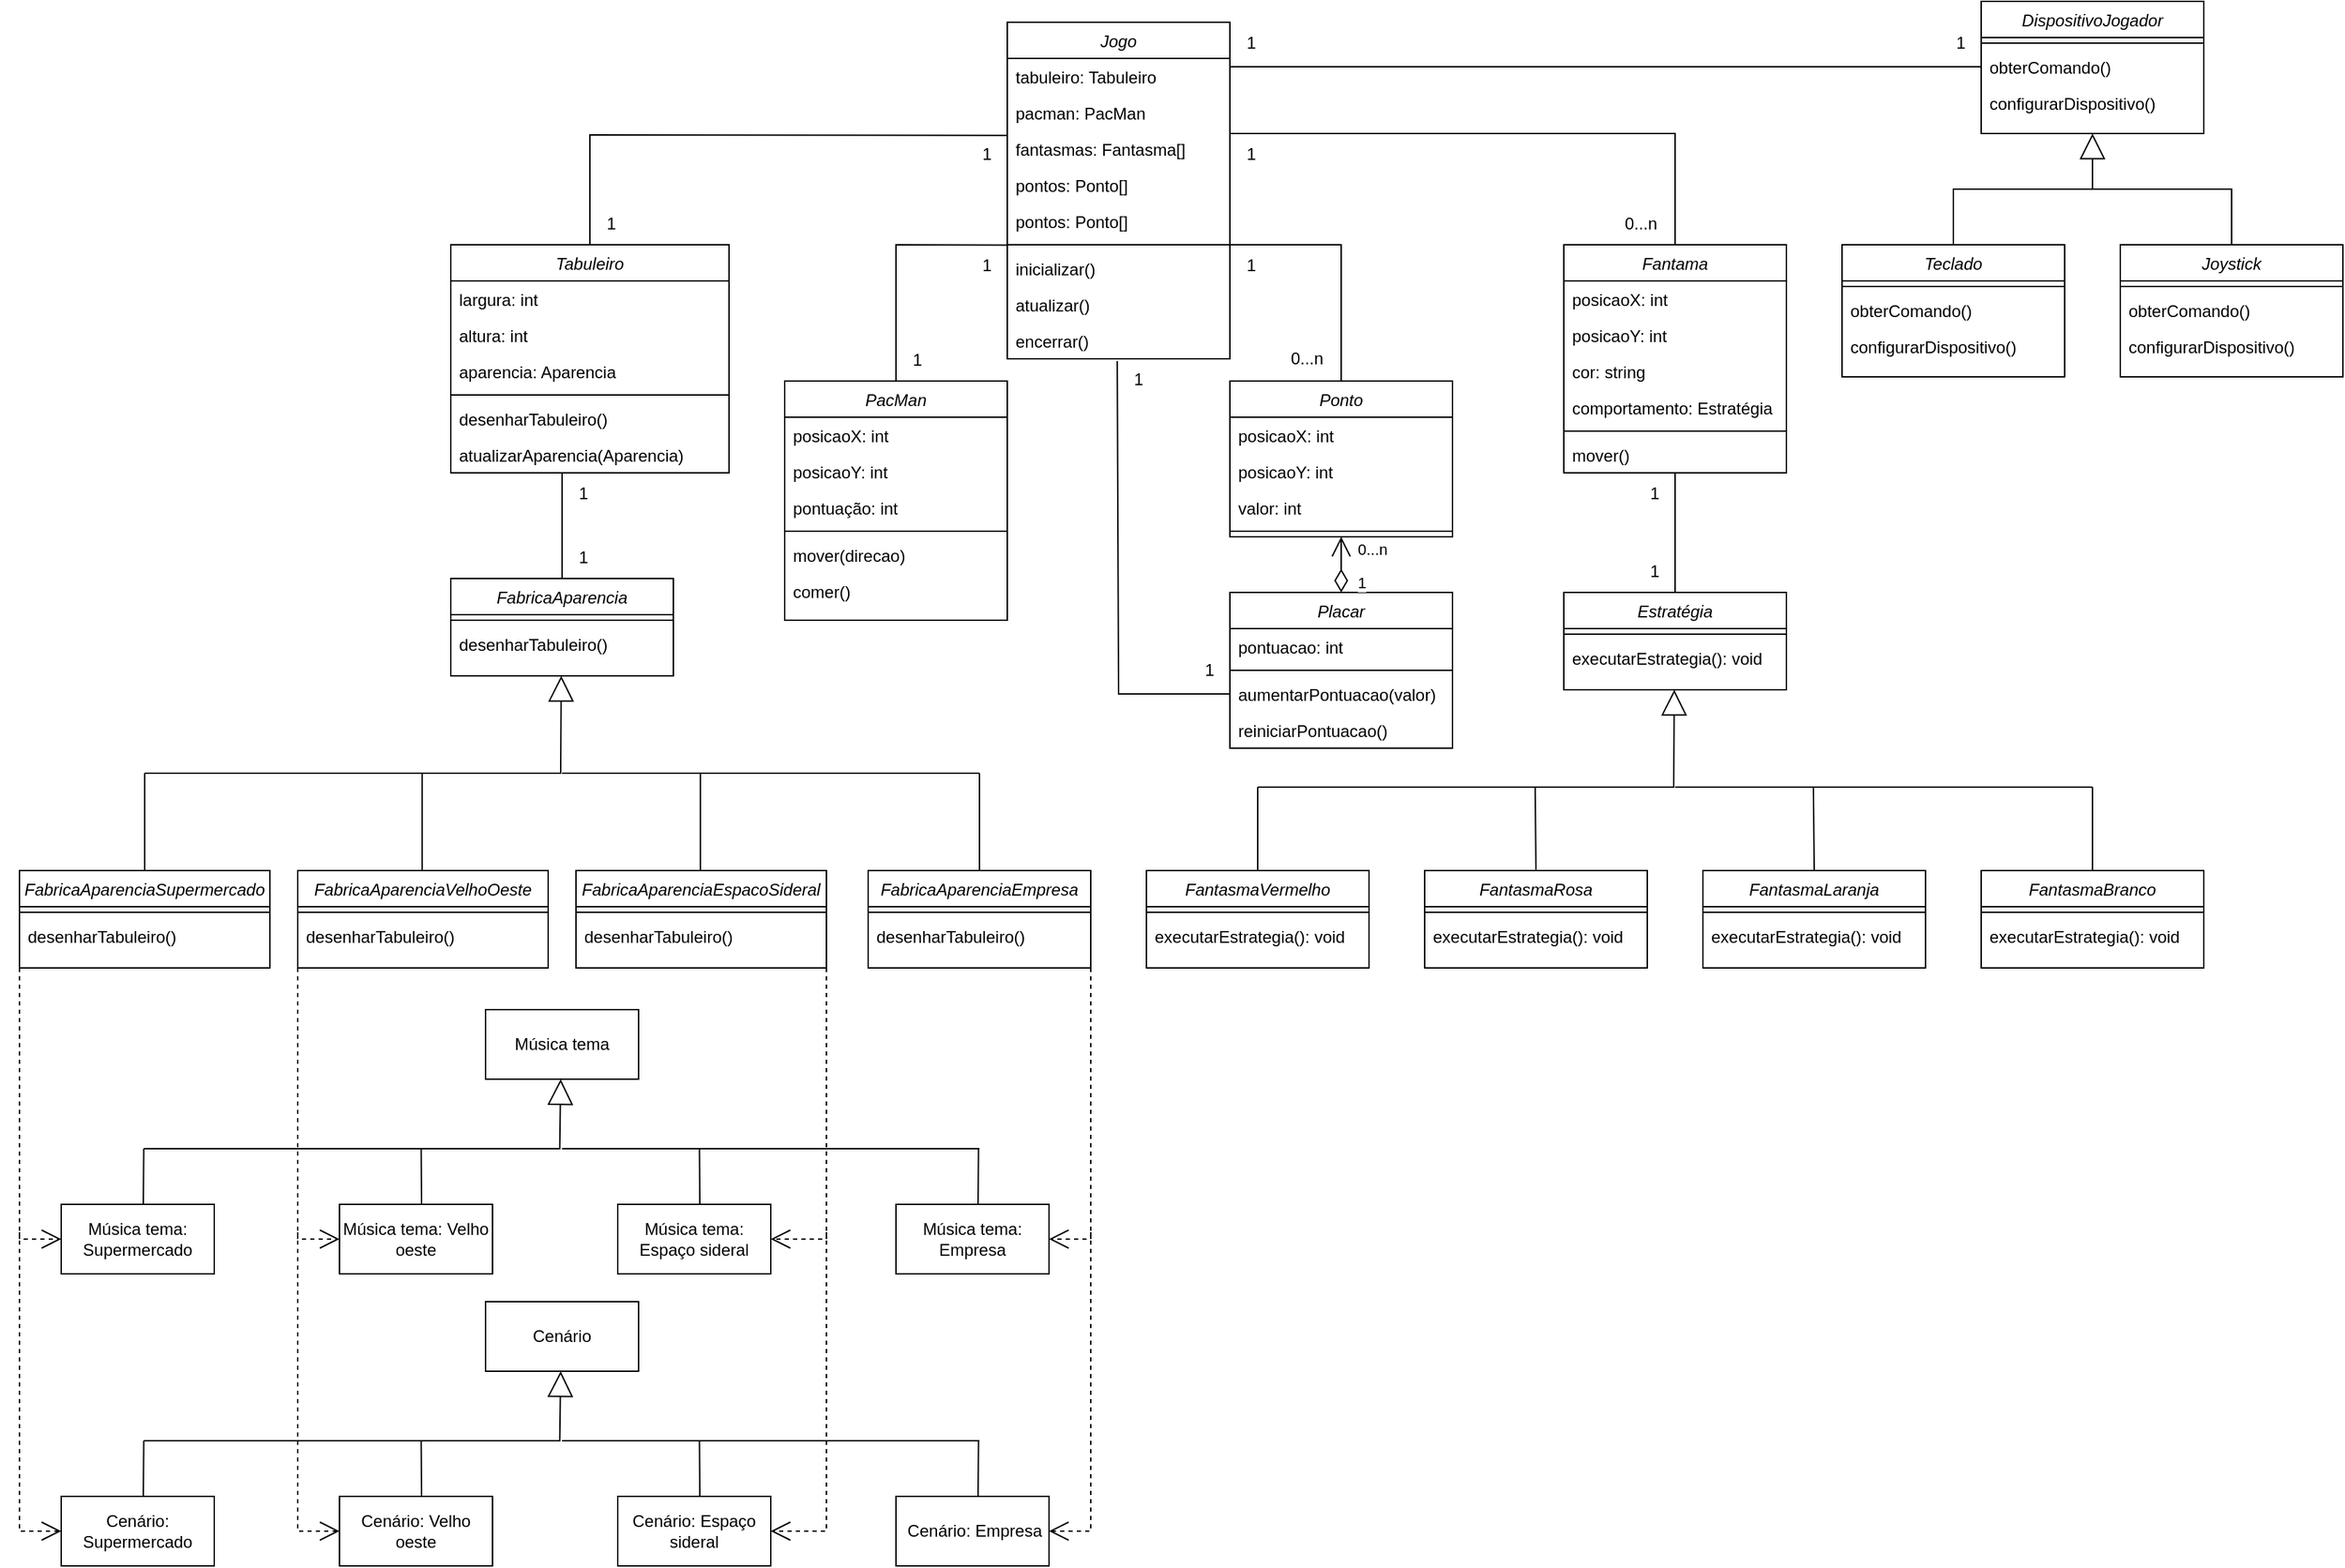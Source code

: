 <mxfile version="22.0.4" type="github">
  <diagram id="C5RBs43oDa-KdzZeNtuy" name="Page-1">
    <mxGraphModel dx="2738" dy="2220" grid="1" gridSize="10" guides="1" tooltips="1" connect="1" arrows="1" fold="1" page="1" pageScale="1" pageWidth="827" pageHeight="1169" math="0" shadow="0">
      <root>
        <mxCell id="WIyWlLk6GJQsqaUBKTNV-0" />
        <mxCell id="WIyWlLk6GJQsqaUBKTNV-1" parent="WIyWlLk6GJQsqaUBKTNV-0" />
        <mxCell id="K2IzSKtYcwMzkar5CQfj-0" value="Tabuleiro" style="swimlane;fontStyle=2;align=center;verticalAlign=top;childLayout=stackLayout;horizontal=1;startSize=26;horizontalStack=0;resizeParent=1;resizeLast=0;collapsible=1;marginBottom=0;rounded=0;shadow=0;strokeWidth=1;" vertex="1" parent="WIyWlLk6GJQsqaUBKTNV-1">
          <mxGeometry x="-80" y="200" width="200" height="164" as="geometry">
            <mxRectangle x="230" y="140" width="160" height="26" as="alternateBounds" />
          </mxGeometry>
        </mxCell>
        <mxCell id="K2IzSKtYcwMzkar5CQfj-1" value="largura: int" style="text;align=left;verticalAlign=top;spacingLeft=4;spacingRight=4;overflow=hidden;rotatable=0;points=[[0,0.5],[1,0.5]];portConstraint=eastwest;" vertex="1" parent="K2IzSKtYcwMzkar5CQfj-0">
          <mxGeometry y="26" width="200" height="26" as="geometry" />
        </mxCell>
        <mxCell id="K2IzSKtYcwMzkar5CQfj-2" value="altura: int" style="text;align=left;verticalAlign=top;spacingLeft=4;spacingRight=4;overflow=hidden;rotatable=0;points=[[0,0.5],[1,0.5]];portConstraint=eastwest;rounded=0;shadow=0;html=0;" vertex="1" parent="K2IzSKtYcwMzkar5CQfj-0">
          <mxGeometry y="52" width="200" height="26" as="geometry" />
        </mxCell>
        <mxCell id="K2IzSKtYcwMzkar5CQfj-36" value="aparencia: Aparencia" style="text;align=left;verticalAlign=top;spacingLeft=4;spacingRight=4;overflow=hidden;rotatable=0;points=[[0,0.5],[1,0.5]];portConstraint=eastwest;rounded=0;shadow=0;html=0;" vertex="1" parent="K2IzSKtYcwMzkar5CQfj-0">
          <mxGeometry y="78" width="200" height="26" as="geometry" />
        </mxCell>
        <mxCell id="K2IzSKtYcwMzkar5CQfj-4" value="" style="line;html=1;strokeWidth=1;align=left;verticalAlign=middle;spacingTop=-1;spacingLeft=3;spacingRight=3;rotatable=0;labelPosition=right;points=[];portConstraint=eastwest;" vertex="1" parent="K2IzSKtYcwMzkar5CQfj-0">
          <mxGeometry y="104" width="200" height="8" as="geometry" />
        </mxCell>
        <mxCell id="K2IzSKtYcwMzkar5CQfj-5" value="desenharTabuleiro()" style="text;align=left;verticalAlign=top;spacingLeft=4;spacingRight=4;overflow=hidden;rotatable=0;points=[[0,0.5],[1,0.5]];portConstraint=eastwest;" vertex="1" parent="K2IzSKtYcwMzkar5CQfj-0">
          <mxGeometry y="112" width="200" height="26" as="geometry" />
        </mxCell>
        <mxCell id="K2IzSKtYcwMzkar5CQfj-7" value="atualizarAparencia(Aparencia)" style="text;align=left;verticalAlign=top;spacingLeft=4;spacingRight=4;overflow=hidden;rotatable=0;points=[[0,0.5],[1,0.5]];portConstraint=eastwest;" vertex="1" parent="K2IzSKtYcwMzkar5CQfj-0">
          <mxGeometry y="138" width="200" height="26" as="geometry" />
        </mxCell>
        <mxCell id="K2IzSKtYcwMzkar5CQfj-8" value="PacMan" style="swimlane;fontStyle=2;align=center;verticalAlign=top;childLayout=stackLayout;horizontal=1;startSize=26;horizontalStack=0;resizeParent=1;resizeLast=0;collapsible=1;marginBottom=0;rounded=0;shadow=0;strokeWidth=1;" vertex="1" parent="WIyWlLk6GJQsqaUBKTNV-1">
          <mxGeometry x="160" y="298" width="160" height="172" as="geometry">
            <mxRectangle x="230" y="140" width="160" height="26" as="alternateBounds" />
          </mxGeometry>
        </mxCell>
        <mxCell id="K2IzSKtYcwMzkar5CQfj-37" value="posicaoX: int" style="text;align=left;verticalAlign=top;spacingLeft=4;spacingRight=4;overflow=hidden;rotatable=0;points=[[0,0.5],[1,0.5]];portConstraint=eastwest;" vertex="1" parent="K2IzSKtYcwMzkar5CQfj-8">
          <mxGeometry y="26" width="160" height="26" as="geometry" />
        </mxCell>
        <mxCell id="K2IzSKtYcwMzkar5CQfj-38" value="posicaoY: int" style="text;align=left;verticalAlign=top;spacingLeft=4;spacingRight=4;overflow=hidden;rotatable=0;points=[[0,0.5],[1,0.5]];portConstraint=eastwest;" vertex="1" parent="K2IzSKtYcwMzkar5CQfj-8">
          <mxGeometry y="52" width="160" height="26" as="geometry" />
        </mxCell>
        <mxCell id="K2IzSKtYcwMzkar5CQfj-9" value="pontuação: int" style="text;align=left;verticalAlign=top;spacingLeft=4;spacingRight=4;overflow=hidden;rotatable=0;points=[[0,0.5],[1,0.5]];portConstraint=eastwest;" vertex="1" parent="K2IzSKtYcwMzkar5CQfj-8">
          <mxGeometry y="78" width="160" height="26" as="geometry" />
        </mxCell>
        <mxCell id="K2IzSKtYcwMzkar5CQfj-11" value="" style="line;html=1;strokeWidth=1;align=left;verticalAlign=middle;spacingTop=-1;spacingLeft=3;spacingRight=3;rotatable=0;labelPosition=right;points=[];portConstraint=eastwest;" vertex="1" parent="K2IzSKtYcwMzkar5CQfj-8">
          <mxGeometry y="104" width="160" height="8" as="geometry" />
        </mxCell>
        <mxCell id="K2IzSKtYcwMzkar5CQfj-12" value="mover(direcao)" style="text;align=left;verticalAlign=top;spacingLeft=4;spacingRight=4;overflow=hidden;rotatable=0;points=[[0,0.5],[1,0.5]];portConstraint=eastwest;" vertex="1" parent="K2IzSKtYcwMzkar5CQfj-8">
          <mxGeometry y="112" width="160" height="26" as="geometry" />
        </mxCell>
        <mxCell id="K2IzSKtYcwMzkar5CQfj-13" value="comer()" style="text;align=left;verticalAlign=top;spacingLeft=4;spacingRight=4;overflow=hidden;rotatable=0;points=[[0,0.5],[1,0.5]];portConstraint=eastwest;" vertex="1" parent="K2IzSKtYcwMzkar5CQfj-8">
          <mxGeometry y="138" width="160" height="34" as="geometry" />
        </mxCell>
        <mxCell id="K2IzSKtYcwMzkar5CQfj-14" value="Fantama" style="swimlane;fontStyle=2;align=center;verticalAlign=top;childLayout=stackLayout;horizontal=1;startSize=26;horizontalStack=0;resizeParent=1;resizeLast=0;collapsible=1;marginBottom=0;rounded=0;shadow=0;strokeWidth=1;" vertex="1" parent="WIyWlLk6GJQsqaUBKTNV-1">
          <mxGeometry x="720" y="200" width="160" height="164" as="geometry">
            <mxRectangle x="230" y="140" width="160" height="26" as="alternateBounds" />
          </mxGeometry>
        </mxCell>
        <mxCell id="K2IzSKtYcwMzkar5CQfj-39" value="posicaoX: int" style="text;align=left;verticalAlign=top;spacingLeft=4;spacingRight=4;overflow=hidden;rotatable=0;points=[[0,0.5],[1,0.5]];portConstraint=eastwest;" vertex="1" parent="K2IzSKtYcwMzkar5CQfj-14">
          <mxGeometry y="26" width="160" height="26" as="geometry" />
        </mxCell>
        <mxCell id="K2IzSKtYcwMzkar5CQfj-40" value="posicaoY: int" style="text;align=left;verticalAlign=top;spacingLeft=4;spacingRight=4;overflow=hidden;rotatable=0;points=[[0,0.5],[1,0.5]];portConstraint=eastwest;" vertex="1" parent="K2IzSKtYcwMzkar5CQfj-14">
          <mxGeometry y="52" width="160" height="26" as="geometry" />
        </mxCell>
        <mxCell id="K2IzSKtYcwMzkar5CQfj-15" value="cor: string" style="text;align=left;verticalAlign=top;spacingLeft=4;spacingRight=4;overflow=hidden;rotatable=0;points=[[0,0.5],[1,0.5]];portConstraint=eastwest;" vertex="1" parent="K2IzSKtYcwMzkar5CQfj-14">
          <mxGeometry y="78" width="160" height="26" as="geometry" />
        </mxCell>
        <mxCell id="K2IzSKtYcwMzkar5CQfj-19" value="comportamento: Estratégia" style="text;align=left;verticalAlign=top;spacingLeft=4;spacingRight=4;overflow=hidden;rotatable=0;points=[[0,0.5],[1,0.5]];portConstraint=eastwest;" vertex="1" parent="K2IzSKtYcwMzkar5CQfj-14">
          <mxGeometry y="104" width="160" height="26" as="geometry" />
        </mxCell>
        <mxCell id="K2IzSKtYcwMzkar5CQfj-16" value="" style="line;html=1;strokeWidth=1;align=left;verticalAlign=middle;spacingTop=-1;spacingLeft=3;spacingRight=3;rotatable=0;labelPosition=right;points=[];portConstraint=eastwest;" vertex="1" parent="K2IzSKtYcwMzkar5CQfj-14">
          <mxGeometry y="130" width="160" height="8" as="geometry" />
        </mxCell>
        <mxCell id="K2IzSKtYcwMzkar5CQfj-17" value="mover()" style="text;align=left;verticalAlign=top;spacingLeft=4;spacingRight=4;overflow=hidden;rotatable=0;points=[[0,0.5],[1,0.5]];portConstraint=eastwest;" vertex="1" parent="K2IzSKtYcwMzkar5CQfj-14">
          <mxGeometry y="138" width="160" height="26" as="geometry" />
        </mxCell>
        <mxCell id="K2IzSKtYcwMzkar5CQfj-22" value="Estratégia" style="swimlane;fontStyle=2;align=center;verticalAlign=top;childLayout=stackLayout;horizontal=1;startSize=26;horizontalStack=0;resizeParent=1;resizeLast=0;collapsible=1;marginBottom=0;rounded=0;shadow=0;strokeWidth=1;" vertex="1" parent="WIyWlLk6GJQsqaUBKTNV-1">
          <mxGeometry x="720" y="450" width="160" height="70" as="geometry">
            <mxRectangle x="230" y="140" width="160" height="26" as="alternateBounds" />
          </mxGeometry>
        </mxCell>
        <mxCell id="K2IzSKtYcwMzkar5CQfj-25" value="" style="line;html=1;strokeWidth=1;align=left;verticalAlign=middle;spacingTop=-1;spacingLeft=3;spacingRight=3;rotatable=0;labelPosition=right;points=[];portConstraint=eastwest;" vertex="1" parent="K2IzSKtYcwMzkar5CQfj-22">
          <mxGeometry y="26" width="160" height="8" as="geometry" />
        </mxCell>
        <mxCell id="K2IzSKtYcwMzkar5CQfj-26" value="executarEstrategia(): void" style="text;align=left;verticalAlign=top;spacingLeft=4;spacingRight=4;overflow=hidden;rotatable=0;points=[[0,0.5],[1,0.5]];portConstraint=eastwest;" vertex="1" parent="K2IzSKtYcwMzkar5CQfj-22">
          <mxGeometry y="34" width="160" height="26" as="geometry" />
        </mxCell>
        <mxCell id="K2IzSKtYcwMzkar5CQfj-27" value="Jogo" style="swimlane;fontStyle=2;align=center;verticalAlign=top;childLayout=stackLayout;horizontal=1;startSize=26;horizontalStack=0;resizeParent=1;resizeLast=0;collapsible=1;marginBottom=0;rounded=0;shadow=0;strokeWidth=1;" vertex="1" parent="WIyWlLk6GJQsqaUBKTNV-1">
          <mxGeometry x="320" y="40" width="160" height="242" as="geometry">
            <mxRectangle x="230" y="140" width="160" height="26" as="alternateBounds" />
          </mxGeometry>
        </mxCell>
        <mxCell id="K2IzSKtYcwMzkar5CQfj-28" value="tabuleiro: Tabuleiro" style="text;align=left;verticalAlign=top;spacingLeft=4;spacingRight=4;overflow=hidden;rotatable=0;points=[[0,0.5],[1,0.5]];portConstraint=eastwest;" vertex="1" parent="K2IzSKtYcwMzkar5CQfj-27">
          <mxGeometry y="26" width="160" height="26" as="geometry" />
        </mxCell>
        <mxCell id="K2IzSKtYcwMzkar5CQfj-29" value="pacman: PacMan" style="text;align=left;verticalAlign=top;spacingLeft=4;spacingRight=4;overflow=hidden;rotatable=0;points=[[0,0.5],[1,0.5]];portConstraint=eastwest;rounded=0;shadow=0;html=0;" vertex="1" parent="K2IzSKtYcwMzkar5CQfj-27">
          <mxGeometry y="52" width="160" height="26" as="geometry" />
        </mxCell>
        <mxCell id="K2IzSKtYcwMzkar5CQfj-33" value="fantasmas: Fantasma[]" style="text;align=left;verticalAlign=top;spacingLeft=4;spacingRight=4;overflow=hidden;rotatable=0;points=[[0,0.5],[1,0.5]];portConstraint=eastwest;rounded=0;shadow=0;html=0;" vertex="1" parent="K2IzSKtYcwMzkar5CQfj-27">
          <mxGeometry y="78" width="160" height="26" as="geometry" />
        </mxCell>
        <mxCell id="K2IzSKtYcwMzkar5CQfj-126" value="" style="endArrow=none;html=1;rounded=0;exitX=0.5;exitY=0;exitDx=0;exitDy=0;" edge="1" parent="K2IzSKtYcwMzkar5CQfj-27" source="K2IzSKtYcwMzkar5CQfj-14">
          <mxGeometry width="50" height="50" relative="1" as="geometry">
            <mxPoint x="110" y="130" as="sourcePoint" />
            <mxPoint x="160" y="80" as="targetPoint" />
            <Array as="points">
              <mxPoint x="480" y="80" />
            </Array>
          </mxGeometry>
        </mxCell>
        <mxCell id="K2IzSKtYcwMzkar5CQfj-34" value="pontos: Ponto[]" style="text;align=left;verticalAlign=top;spacingLeft=4;spacingRight=4;overflow=hidden;rotatable=0;points=[[0,0.5],[1,0.5]];portConstraint=eastwest;rounded=0;shadow=0;html=0;" vertex="1" parent="K2IzSKtYcwMzkar5CQfj-27">
          <mxGeometry y="104" width="160" height="26" as="geometry" />
        </mxCell>
        <mxCell id="K2IzSKtYcwMzkar5CQfj-187" value="pontos: Ponto[]" style="text;align=left;verticalAlign=top;spacingLeft=4;spacingRight=4;overflow=hidden;rotatable=0;points=[[0,0.5],[1,0.5]];portConstraint=eastwest;rounded=0;shadow=0;html=0;" vertex="1" parent="K2IzSKtYcwMzkar5CQfj-27">
          <mxGeometry y="130" width="160" height="26" as="geometry" />
        </mxCell>
        <mxCell id="K2IzSKtYcwMzkar5CQfj-30" value="" style="line;html=1;strokeWidth=1;align=left;verticalAlign=middle;spacingTop=-1;spacingLeft=3;spacingRight=3;rotatable=0;labelPosition=right;points=[];portConstraint=eastwest;" vertex="1" parent="K2IzSKtYcwMzkar5CQfj-27">
          <mxGeometry y="156" width="160" height="8" as="geometry" />
        </mxCell>
        <mxCell id="K2IzSKtYcwMzkar5CQfj-31" value="inicializar()" style="text;align=left;verticalAlign=top;spacingLeft=4;spacingRight=4;overflow=hidden;rotatable=0;points=[[0,0.5],[1,0.5]];portConstraint=eastwest;" vertex="1" parent="K2IzSKtYcwMzkar5CQfj-27">
          <mxGeometry y="164" width="160" height="26" as="geometry" />
        </mxCell>
        <mxCell id="K2IzSKtYcwMzkar5CQfj-121" value="" style="endArrow=none;html=1;rounded=0;exitX=0.5;exitY=0;exitDx=0;exitDy=0;" edge="1" parent="K2IzSKtYcwMzkar5CQfj-27" source="K2IzSKtYcwMzkar5CQfj-63">
          <mxGeometry width="50" height="50" relative="1" as="geometry">
            <mxPoint x="110" y="210" as="sourcePoint" />
            <mxPoint x="160" y="160" as="targetPoint" />
            <Array as="points">
              <mxPoint x="240" y="160" />
            </Array>
          </mxGeometry>
        </mxCell>
        <mxCell id="K2IzSKtYcwMzkar5CQfj-32" value="atualizar()" style="text;align=left;verticalAlign=top;spacingLeft=4;spacingRight=4;overflow=hidden;rotatable=0;points=[[0,0.5],[1,0.5]];portConstraint=eastwest;" vertex="1" parent="K2IzSKtYcwMzkar5CQfj-27">
          <mxGeometry y="190" width="160" height="26" as="geometry" />
        </mxCell>
        <mxCell id="K2IzSKtYcwMzkar5CQfj-35" value="encerrar()" style="text;align=left;verticalAlign=top;spacingLeft=4;spacingRight=4;overflow=hidden;rotatable=0;points=[[0,0.5],[1,0.5]];portConstraint=eastwest;" vertex="1" parent="K2IzSKtYcwMzkar5CQfj-27">
          <mxGeometry y="216" width="160" height="26" as="geometry" />
        </mxCell>
        <mxCell id="K2IzSKtYcwMzkar5CQfj-42" value="FantasmaVermelho" style="swimlane;fontStyle=2;align=center;verticalAlign=top;childLayout=stackLayout;horizontal=1;startSize=26;horizontalStack=0;resizeParent=1;resizeLast=0;collapsible=1;marginBottom=0;rounded=0;shadow=0;strokeWidth=1;" vertex="1" parent="WIyWlLk6GJQsqaUBKTNV-1">
          <mxGeometry x="420" y="650" width="160" height="70" as="geometry">
            <mxRectangle x="230" y="140" width="160" height="26" as="alternateBounds" />
          </mxGeometry>
        </mxCell>
        <mxCell id="K2IzSKtYcwMzkar5CQfj-43" value="" style="line;html=1;strokeWidth=1;align=left;verticalAlign=middle;spacingTop=-1;spacingLeft=3;spacingRight=3;rotatable=0;labelPosition=right;points=[];portConstraint=eastwest;" vertex="1" parent="K2IzSKtYcwMzkar5CQfj-42">
          <mxGeometry y="26" width="160" height="8" as="geometry" />
        </mxCell>
        <mxCell id="K2IzSKtYcwMzkar5CQfj-44" value="executarEstrategia(): void" style="text;align=left;verticalAlign=top;spacingLeft=4;spacingRight=4;overflow=hidden;rotatable=0;points=[[0,0.5],[1,0.5]];portConstraint=eastwest;" vertex="1" parent="K2IzSKtYcwMzkar5CQfj-42">
          <mxGeometry y="34" width="160" height="26" as="geometry" />
        </mxCell>
        <mxCell id="K2IzSKtYcwMzkar5CQfj-48" value="FantasmaRosa" style="swimlane;fontStyle=2;align=center;verticalAlign=top;childLayout=stackLayout;horizontal=1;startSize=26;horizontalStack=0;resizeParent=1;resizeLast=0;collapsible=1;marginBottom=0;rounded=0;shadow=0;strokeWidth=1;" vertex="1" parent="WIyWlLk6GJQsqaUBKTNV-1">
          <mxGeometry x="620" y="650" width="160" height="70" as="geometry">
            <mxRectangle x="230" y="140" width="160" height="26" as="alternateBounds" />
          </mxGeometry>
        </mxCell>
        <mxCell id="K2IzSKtYcwMzkar5CQfj-49" value="" style="line;html=1;strokeWidth=1;align=left;verticalAlign=middle;spacingTop=-1;spacingLeft=3;spacingRight=3;rotatable=0;labelPosition=right;points=[];portConstraint=eastwest;" vertex="1" parent="K2IzSKtYcwMzkar5CQfj-48">
          <mxGeometry y="26" width="160" height="8" as="geometry" />
        </mxCell>
        <mxCell id="K2IzSKtYcwMzkar5CQfj-50" value="executarEstrategia(): void" style="text;align=left;verticalAlign=top;spacingLeft=4;spacingRight=4;overflow=hidden;rotatable=0;points=[[0,0.5],[1,0.5]];portConstraint=eastwest;" vertex="1" parent="K2IzSKtYcwMzkar5CQfj-48">
          <mxGeometry y="34" width="160" height="26" as="geometry" />
        </mxCell>
        <mxCell id="K2IzSKtYcwMzkar5CQfj-51" value="FantasmaLaranja" style="swimlane;fontStyle=2;align=center;verticalAlign=top;childLayout=stackLayout;horizontal=1;startSize=26;horizontalStack=0;resizeParent=1;resizeLast=0;collapsible=1;marginBottom=0;rounded=0;shadow=0;strokeWidth=1;" vertex="1" parent="WIyWlLk6GJQsqaUBKTNV-1">
          <mxGeometry x="820" y="650" width="160" height="70" as="geometry">
            <mxRectangle x="230" y="140" width="160" height="26" as="alternateBounds" />
          </mxGeometry>
        </mxCell>
        <mxCell id="K2IzSKtYcwMzkar5CQfj-52" value="" style="line;html=1;strokeWidth=1;align=left;verticalAlign=middle;spacingTop=-1;spacingLeft=3;spacingRight=3;rotatable=0;labelPosition=right;points=[];portConstraint=eastwest;" vertex="1" parent="K2IzSKtYcwMzkar5CQfj-51">
          <mxGeometry y="26" width="160" height="8" as="geometry" />
        </mxCell>
        <mxCell id="K2IzSKtYcwMzkar5CQfj-53" value="executarEstrategia(): void" style="text;align=left;verticalAlign=top;spacingLeft=4;spacingRight=4;overflow=hidden;rotatable=0;points=[[0,0.5],[1,0.5]];portConstraint=eastwest;" vertex="1" parent="K2IzSKtYcwMzkar5CQfj-51">
          <mxGeometry y="34" width="160" height="26" as="geometry" />
        </mxCell>
        <mxCell id="K2IzSKtYcwMzkar5CQfj-54" value="FantasmaBranco" style="swimlane;fontStyle=2;align=center;verticalAlign=top;childLayout=stackLayout;horizontal=1;startSize=26;horizontalStack=0;resizeParent=1;resizeLast=0;collapsible=1;marginBottom=0;rounded=0;shadow=0;strokeWidth=1;" vertex="1" parent="WIyWlLk6GJQsqaUBKTNV-1">
          <mxGeometry x="1020" y="650" width="160" height="70" as="geometry">
            <mxRectangle x="230" y="140" width="160" height="26" as="alternateBounds" />
          </mxGeometry>
        </mxCell>
        <mxCell id="K2IzSKtYcwMzkar5CQfj-55" value="" style="line;html=1;strokeWidth=1;align=left;verticalAlign=middle;spacingTop=-1;spacingLeft=3;spacingRight=3;rotatable=0;labelPosition=right;points=[];portConstraint=eastwest;" vertex="1" parent="K2IzSKtYcwMzkar5CQfj-54">
          <mxGeometry y="26" width="160" height="8" as="geometry" />
        </mxCell>
        <mxCell id="K2IzSKtYcwMzkar5CQfj-56" value="executarEstrategia(): void" style="text;align=left;verticalAlign=top;spacingLeft=4;spacingRight=4;overflow=hidden;rotatable=0;points=[[0,0.5],[1,0.5]];portConstraint=eastwest;" vertex="1" parent="K2IzSKtYcwMzkar5CQfj-54">
          <mxGeometry y="34" width="160" height="26" as="geometry" />
        </mxCell>
        <mxCell id="K2IzSKtYcwMzkar5CQfj-57" value="" style="endArrow=block;endSize=16;endFill=0;html=1;rounded=0;" edge="1" parent="WIyWlLk6GJQsqaUBKTNV-1">
          <mxGeometry width="160" relative="1" as="geometry">
            <mxPoint x="500" y="590" as="sourcePoint" />
            <mxPoint x="799.41" y="520" as="targetPoint" />
            <Array as="points">
              <mxPoint x="650" y="590" />
              <mxPoint x="720" y="590" />
              <mxPoint x="799" y="590" />
            </Array>
          </mxGeometry>
        </mxCell>
        <mxCell id="K2IzSKtYcwMzkar5CQfj-58" value="" style="endArrow=none;html=1;rounded=0;exitX=0.5;exitY=0;exitDx=0;exitDy=0;" edge="1" parent="WIyWlLk6GJQsqaUBKTNV-1" source="K2IzSKtYcwMzkar5CQfj-42">
          <mxGeometry width="50" height="50" relative="1" as="geometry">
            <mxPoint x="450" y="640" as="sourcePoint" />
            <mxPoint x="500" y="590" as="targetPoint" />
          </mxGeometry>
        </mxCell>
        <mxCell id="K2IzSKtYcwMzkar5CQfj-59" value="" style="endArrow=none;html=1;rounded=0;exitX=0.5;exitY=0;exitDx=0;exitDy=0;" edge="1" parent="WIyWlLk6GJQsqaUBKTNV-1" source="K2IzSKtYcwMzkar5CQfj-48">
          <mxGeometry width="50" height="50" relative="1" as="geometry">
            <mxPoint x="696" y="640" as="sourcePoint" />
            <mxPoint x="699.41" y="590" as="targetPoint" />
          </mxGeometry>
        </mxCell>
        <mxCell id="K2IzSKtYcwMzkar5CQfj-60" value="" style="endArrow=none;html=1;rounded=0;exitX=0.5;exitY=0;exitDx=0;exitDy=0;" edge="1" parent="WIyWlLk6GJQsqaUBKTNV-1" source="K2IzSKtYcwMzkar5CQfj-51">
          <mxGeometry width="50" height="50" relative="1" as="geometry">
            <mxPoint x="899.41" y="660" as="sourcePoint" />
            <mxPoint x="899.41" y="590" as="targetPoint" />
          </mxGeometry>
        </mxCell>
        <mxCell id="K2IzSKtYcwMzkar5CQfj-61" value="" style="endArrow=none;html=1;rounded=0;exitX=0.5;exitY=0;exitDx=0;exitDy=0;" edge="1" parent="WIyWlLk6GJQsqaUBKTNV-1" source="K2IzSKtYcwMzkar5CQfj-54">
          <mxGeometry width="50" height="50" relative="1" as="geometry">
            <mxPoint x="1100" y="660" as="sourcePoint" />
            <mxPoint x="1100" y="590" as="targetPoint" />
          </mxGeometry>
        </mxCell>
        <mxCell id="K2IzSKtYcwMzkar5CQfj-62" value="" style="endArrow=none;html=1;rounded=0;" edge="1" parent="WIyWlLk6GJQsqaUBKTNV-1">
          <mxGeometry width="50" height="50" relative="1" as="geometry">
            <mxPoint x="1100" y="590" as="sourcePoint" />
            <mxPoint x="800" y="590" as="targetPoint" />
          </mxGeometry>
        </mxCell>
        <mxCell id="K2IzSKtYcwMzkar5CQfj-63" value="Ponto" style="swimlane;fontStyle=2;align=center;verticalAlign=top;childLayout=stackLayout;horizontal=1;startSize=26;horizontalStack=0;resizeParent=1;resizeLast=0;collapsible=1;marginBottom=0;rounded=0;shadow=0;strokeWidth=1;" vertex="1" parent="WIyWlLk6GJQsqaUBKTNV-1">
          <mxGeometry x="480" y="298" width="160" height="112" as="geometry">
            <mxRectangle x="440" y="320" width="160" height="26" as="alternateBounds" />
          </mxGeometry>
        </mxCell>
        <mxCell id="K2IzSKtYcwMzkar5CQfj-64" value="posicaoX: int" style="text;align=left;verticalAlign=top;spacingLeft=4;spacingRight=4;overflow=hidden;rotatable=0;points=[[0,0.5],[1,0.5]];portConstraint=eastwest;" vertex="1" parent="K2IzSKtYcwMzkar5CQfj-63">
          <mxGeometry y="26" width="160" height="26" as="geometry" />
        </mxCell>
        <mxCell id="K2IzSKtYcwMzkar5CQfj-65" value="posicaoY: int" style="text;align=left;verticalAlign=top;spacingLeft=4;spacingRight=4;overflow=hidden;rotatable=0;points=[[0,0.5],[1,0.5]];portConstraint=eastwest;" vertex="1" parent="K2IzSKtYcwMzkar5CQfj-63">
          <mxGeometry y="52" width="160" height="26" as="geometry" />
        </mxCell>
        <mxCell id="K2IzSKtYcwMzkar5CQfj-66" value="valor: int" style="text;align=left;verticalAlign=top;spacingLeft=4;spacingRight=4;overflow=hidden;rotatable=0;points=[[0,0.5],[1,0.5]];portConstraint=eastwest;" vertex="1" parent="K2IzSKtYcwMzkar5CQfj-63">
          <mxGeometry y="78" width="160" height="26" as="geometry" />
        </mxCell>
        <mxCell id="K2IzSKtYcwMzkar5CQfj-67" value="" style="line;html=1;strokeWidth=1;align=left;verticalAlign=middle;spacingTop=-1;spacingLeft=3;spacingRight=3;rotatable=0;labelPosition=right;points=[];portConstraint=eastwest;" vertex="1" parent="K2IzSKtYcwMzkar5CQfj-63">
          <mxGeometry y="104" width="160" height="8" as="geometry" />
        </mxCell>
        <mxCell id="K2IzSKtYcwMzkar5CQfj-91" value="FabricaAparencia" style="swimlane;fontStyle=2;align=center;verticalAlign=top;childLayout=stackLayout;horizontal=1;startSize=26;horizontalStack=0;resizeParent=1;resizeLast=0;collapsible=1;marginBottom=0;rounded=0;shadow=0;strokeWidth=1;" vertex="1" parent="WIyWlLk6GJQsqaUBKTNV-1">
          <mxGeometry x="-80" y="440" width="160" height="70" as="geometry">
            <mxRectangle x="230" y="140" width="160" height="26" as="alternateBounds" />
          </mxGeometry>
        </mxCell>
        <mxCell id="K2IzSKtYcwMzkar5CQfj-92" value="" style="line;html=1;strokeWidth=1;align=left;verticalAlign=middle;spacingTop=-1;spacingLeft=3;spacingRight=3;rotatable=0;labelPosition=right;points=[];portConstraint=eastwest;" vertex="1" parent="K2IzSKtYcwMzkar5CQfj-91">
          <mxGeometry y="26" width="160" height="8" as="geometry" />
        </mxCell>
        <mxCell id="K2IzSKtYcwMzkar5CQfj-93" value="desenharTabuleiro()" style="text;align=left;verticalAlign=top;spacingLeft=4;spacingRight=4;overflow=hidden;rotatable=0;points=[[0,0.5],[1,0.5]];portConstraint=eastwest;" vertex="1" parent="K2IzSKtYcwMzkar5CQfj-91">
          <mxGeometry y="34" width="160" height="26" as="geometry" />
        </mxCell>
        <mxCell id="K2IzSKtYcwMzkar5CQfj-94" value="FabricaAparenciaSupermercado" style="swimlane;fontStyle=2;align=center;verticalAlign=top;childLayout=stackLayout;horizontal=1;startSize=26;horizontalStack=0;resizeParent=1;resizeLast=0;collapsible=1;marginBottom=0;rounded=0;shadow=0;strokeWidth=1;" vertex="1" parent="WIyWlLk6GJQsqaUBKTNV-1">
          <mxGeometry x="-390" y="650" width="180" height="70" as="geometry">
            <mxRectangle x="230" y="140" width="160" height="26" as="alternateBounds" />
          </mxGeometry>
        </mxCell>
        <mxCell id="K2IzSKtYcwMzkar5CQfj-95" value="" style="line;html=1;strokeWidth=1;align=left;verticalAlign=middle;spacingTop=-1;spacingLeft=3;spacingRight=3;rotatable=0;labelPosition=right;points=[];portConstraint=eastwest;" vertex="1" parent="K2IzSKtYcwMzkar5CQfj-94">
          <mxGeometry y="26" width="180" height="8" as="geometry" />
        </mxCell>
        <mxCell id="K2IzSKtYcwMzkar5CQfj-112" value="desenharTabuleiro()" style="text;align=left;verticalAlign=top;spacingLeft=4;spacingRight=4;overflow=hidden;rotatable=0;points=[[0,0.5],[1,0.5]];portConstraint=eastwest;" vertex="1" parent="K2IzSKtYcwMzkar5CQfj-94">
          <mxGeometry y="34" width="180" height="26" as="geometry" />
        </mxCell>
        <mxCell id="K2IzSKtYcwMzkar5CQfj-97" value="FabricaAparenciaVelhoOeste" style="swimlane;fontStyle=2;align=center;verticalAlign=top;childLayout=stackLayout;horizontal=1;startSize=26;horizontalStack=0;resizeParent=1;resizeLast=0;collapsible=1;marginBottom=0;rounded=0;shadow=0;strokeWidth=1;" vertex="1" parent="WIyWlLk6GJQsqaUBKTNV-1">
          <mxGeometry x="-190" y="650" width="180" height="70" as="geometry">
            <mxRectangle x="230" y="140" width="160" height="26" as="alternateBounds" />
          </mxGeometry>
        </mxCell>
        <mxCell id="K2IzSKtYcwMzkar5CQfj-98" value="" style="line;html=1;strokeWidth=1;align=left;verticalAlign=middle;spacingTop=-1;spacingLeft=3;spacingRight=3;rotatable=0;labelPosition=right;points=[];portConstraint=eastwest;" vertex="1" parent="K2IzSKtYcwMzkar5CQfj-97">
          <mxGeometry y="26" width="180" height="8" as="geometry" />
        </mxCell>
        <mxCell id="K2IzSKtYcwMzkar5CQfj-113" value="desenharTabuleiro()" style="text;align=left;verticalAlign=top;spacingLeft=4;spacingRight=4;overflow=hidden;rotatable=0;points=[[0,0.5],[1,0.5]];portConstraint=eastwest;" vertex="1" parent="K2IzSKtYcwMzkar5CQfj-97">
          <mxGeometry y="34" width="180" height="26" as="geometry" />
        </mxCell>
        <mxCell id="K2IzSKtYcwMzkar5CQfj-100" value="FabricaAparenciaEspacoSideral" style="swimlane;fontStyle=2;align=center;verticalAlign=top;childLayout=stackLayout;horizontal=1;startSize=26;horizontalStack=0;resizeParent=1;resizeLast=0;collapsible=1;marginBottom=0;rounded=0;shadow=0;strokeWidth=1;" vertex="1" parent="WIyWlLk6GJQsqaUBKTNV-1">
          <mxGeometry x="10" y="650" width="180" height="70" as="geometry">
            <mxRectangle x="230" y="140" width="160" height="26" as="alternateBounds" />
          </mxGeometry>
        </mxCell>
        <mxCell id="K2IzSKtYcwMzkar5CQfj-101" value="" style="line;html=1;strokeWidth=1;align=left;verticalAlign=middle;spacingTop=-1;spacingLeft=3;spacingRight=3;rotatable=0;labelPosition=right;points=[];portConstraint=eastwest;" vertex="1" parent="K2IzSKtYcwMzkar5CQfj-100">
          <mxGeometry y="26" width="180" height="8" as="geometry" />
        </mxCell>
        <mxCell id="K2IzSKtYcwMzkar5CQfj-114" value="desenharTabuleiro()" style="text;align=left;verticalAlign=top;spacingLeft=4;spacingRight=4;overflow=hidden;rotatable=0;points=[[0,0.5],[1,0.5]];portConstraint=eastwest;" vertex="1" parent="K2IzSKtYcwMzkar5CQfj-100">
          <mxGeometry y="34" width="180" height="26" as="geometry" />
        </mxCell>
        <mxCell id="K2IzSKtYcwMzkar5CQfj-103" value="FabricaAparenciaEmpresa" style="swimlane;fontStyle=2;align=center;verticalAlign=top;childLayout=stackLayout;horizontal=1;startSize=26;horizontalStack=0;resizeParent=1;resizeLast=0;collapsible=1;marginBottom=0;rounded=0;shadow=0;strokeWidth=1;" vertex="1" parent="WIyWlLk6GJQsqaUBKTNV-1">
          <mxGeometry x="220" y="650" width="160" height="70" as="geometry">
            <mxRectangle x="230" y="140" width="160" height="26" as="alternateBounds" />
          </mxGeometry>
        </mxCell>
        <mxCell id="K2IzSKtYcwMzkar5CQfj-104" value="" style="line;html=1;strokeWidth=1;align=left;verticalAlign=middle;spacingTop=-1;spacingLeft=3;spacingRight=3;rotatable=0;labelPosition=right;points=[];portConstraint=eastwest;" vertex="1" parent="K2IzSKtYcwMzkar5CQfj-103">
          <mxGeometry y="26" width="160" height="8" as="geometry" />
        </mxCell>
        <mxCell id="K2IzSKtYcwMzkar5CQfj-115" value="desenharTabuleiro()" style="text;align=left;verticalAlign=top;spacingLeft=4;spacingRight=4;overflow=hidden;rotatable=0;points=[[0,0.5],[1,0.5]];portConstraint=eastwest;" vertex="1" parent="K2IzSKtYcwMzkar5CQfj-103">
          <mxGeometry y="34" width="160" height="26" as="geometry" />
        </mxCell>
        <mxCell id="K2IzSKtYcwMzkar5CQfj-106" value="" style="endArrow=block;endSize=16;endFill=0;html=1;rounded=0;" edge="1" parent="WIyWlLk6GJQsqaUBKTNV-1">
          <mxGeometry width="160" relative="1" as="geometry">
            <mxPoint x="-300" y="580" as="sourcePoint" />
            <mxPoint x="-0.59" y="510" as="targetPoint" />
            <Array as="points">
              <mxPoint x="-150" y="580" />
              <mxPoint x="-80" y="580" />
              <mxPoint x="-1" y="580" />
            </Array>
          </mxGeometry>
        </mxCell>
        <mxCell id="K2IzSKtYcwMzkar5CQfj-107" value="" style="endArrow=none;html=1;rounded=0;exitX=0.5;exitY=0;exitDx=0;exitDy=0;" edge="1" parent="WIyWlLk6GJQsqaUBKTNV-1" source="K2IzSKtYcwMzkar5CQfj-94">
          <mxGeometry width="50" height="50" relative="1" as="geometry">
            <mxPoint x="-350" y="630" as="sourcePoint" />
            <mxPoint x="-300" y="580" as="targetPoint" />
          </mxGeometry>
        </mxCell>
        <mxCell id="K2IzSKtYcwMzkar5CQfj-108" value="" style="endArrow=none;html=1;rounded=0;exitX=0.5;exitY=0;exitDx=0;exitDy=0;" edge="1" parent="WIyWlLk6GJQsqaUBKTNV-1">
          <mxGeometry width="50" height="50" relative="1" as="geometry">
            <mxPoint x="-100.59" y="650" as="sourcePoint" />
            <mxPoint x="-100.59" y="580" as="targetPoint" />
          </mxGeometry>
        </mxCell>
        <mxCell id="K2IzSKtYcwMzkar5CQfj-109" value="" style="endArrow=none;html=1;rounded=0;exitX=0.5;exitY=0;exitDx=0;exitDy=0;" edge="1" parent="WIyWlLk6GJQsqaUBKTNV-1">
          <mxGeometry width="50" height="50" relative="1" as="geometry">
            <mxPoint x="99.41" y="650" as="sourcePoint" />
            <mxPoint x="99.41" y="580" as="targetPoint" />
          </mxGeometry>
        </mxCell>
        <mxCell id="K2IzSKtYcwMzkar5CQfj-110" value="" style="endArrow=none;html=1;rounded=0;exitX=0.5;exitY=0;exitDx=0;exitDy=0;" edge="1" parent="WIyWlLk6GJQsqaUBKTNV-1">
          <mxGeometry width="50" height="50" relative="1" as="geometry">
            <mxPoint x="300" y="650" as="sourcePoint" />
            <mxPoint x="300" y="580" as="targetPoint" />
          </mxGeometry>
        </mxCell>
        <mxCell id="K2IzSKtYcwMzkar5CQfj-111" value="" style="endArrow=none;html=1;rounded=0;" edge="1" parent="WIyWlLk6GJQsqaUBKTNV-1">
          <mxGeometry width="50" height="50" relative="1" as="geometry">
            <mxPoint x="300" y="580" as="sourcePoint" />
            <mxPoint y="580" as="targetPoint" />
          </mxGeometry>
        </mxCell>
        <mxCell id="K2IzSKtYcwMzkar5CQfj-117" value="" style="endArrow=none;html=1;rounded=0;exitX=0.5;exitY=0;exitDx=0;exitDy=0;entryX=0.004;entryY=0.525;entryDx=0;entryDy=0;entryPerimeter=0;" edge="1" parent="WIyWlLk6GJQsqaUBKTNV-1" source="K2IzSKtYcwMzkar5CQfj-8" target="K2IzSKtYcwMzkar5CQfj-30">
          <mxGeometry width="50" height="50" relative="1" as="geometry">
            <mxPoint x="350" y="308" as="sourcePoint" />
            <mxPoint x="300" y="240" as="targetPoint" />
            <Array as="points">
              <mxPoint x="240" y="200" />
            </Array>
          </mxGeometry>
        </mxCell>
        <mxCell id="K2IzSKtYcwMzkar5CQfj-118" value="1" style="text;html=1;align=center;verticalAlign=middle;resizable=0;points=[];autosize=1;strokeColor=none;fillColor=none;" vertex="1" parent="WIyWlLk6GJQsqaUBKTNV-1">
          <mxGeometry x="290" y="200" width="30" height="30" as="geometry" />
        </mxCell>
        <mxCell id="K2IzSKtYcwMzkar5CQfj-119" value="1" style="text;html=1;align=center;verticalAlign=middle;resizable=0;points=[];autosize=1;strokeColor=none;fillColor=none;" vertex="1" parent="WIyWlLk6GJQsqaUBKTNV-1">
          <mxGeometry x="240" y="268" width="30" height="30" as="geometry" />
        </mxCell>
        <mxCell id="K2IzSKtYcwMzkar5CQfj-120" value="" style="endArrow=none;html=1;rounded=0;entryX=1;entryY=0.044;entryDx=0;entryDy=0;entryPerimeter=0;exitX=0.5;exitY=0;exitDx=0;exitDy=0;" edge="1" parent="WIyWlLk6GJQsqaUBKTNV-1" source="K2IzSKtYcwMzkar5CQfj-0" target="K2IzSKtYcwMzkar5CQfj-122">
          <mxGeometry width="50" height="50" relative="1" as="geometry">
            <mxPoint x="100" y="239" as="sourcePoint" />
            <mxPoint x="276.96" y="120.01" as="targetPoint" />
            <Array as="points">
              <mxPoint x="20" y="121" />
            </Array>
          </mxGeometry>
        </mxCell>
        <mxCell id="K2IzSKtYcwMzkar5CQfj-122" value="1" style="text;html=1;align=center;verticalAlign=middle;resizable=0;points=[];autosize=1;strokeColor=none;fillColor=none;" vertex="1" parent="WIyWlLk6GJQsqaUBKTNV-1">
          <mxGeometry x="290" y="120" width="30" height="30" as="geometry" />
        </mxCell>
        <mxCell id="K2IzSKtYcwMzkar5CQfj-123" value="1" style="text;html=1;align=center;verticalAlign=middle;resizable=0;points=[];autosize=1;strokeColor=none;fillColor=none;" vertex="1" parent="WIyWlLk6GJQsqaUBKTNV-1">
          <mxGeometry x="20" y="170" width="30" height="30" as="geometry" />
        </mxCell>
        <mxCell id="K2IzSKtYcwMzkar5CQfj-124" value="1" style="text;html=1;align=center;verticalAlign=middle;resizable=0;points=[];autosize=1;strokeColor=none;fillColor=none;" vertex="1" parent="WIyWlLk6GJQsqaUBKTNV-1">
          <mxGeometry x="480" y="200" width="30" height="30" as="geometry" />
        </mxCell>
        <mxCell id="K2IzSKtYcwMzkar5CQfj-125" value="0...n" style="text;html=1;align=center;verticalAlign=middle;resizable=0;points=[];autosize=1;strokeColor=none;fillColor=none;" vertex="1" parent="WIyWlLk6GJQsqaUBKTNV-1">
          <mxGeometry x="510" y="267" width="50" height="30" as="geometry" />
        </mxCell>
        <mxCell id="K2IzSKtYcwMzkar5CQfj-127" value="1" style="text;html=1;align=center;verticalAlign=middle;resizable=0;points=[];autosize=1;strokeColor=none;fillColor=none;" vertex="1" parent="WIyWlLk6GJQsqaUBKTNV-1">
          <mxGeometry x="480" y="120" width="30" height="30" as="geometry" />
        </mxCell>
        <mxCell id="K2IzSKtYcwMzkar5CQfj-128" value="0...n" style="text;html=1;align=center;verticalAlign=middle;resizable=0;points=[];autosize=1;strokeColor=none;fillColor=none;" vertex="1" parent="WIyWlLk6GJQsqaUBKTNV-1">
          <mxGeometry x="750" y="170" width="50" height="30" as="geometry" />
        </mxCell>
        <mxCell id="K2IzSKtYcwMzkar5CQfj-130" value="" style="endArrow=none;html=1;rounded=0;" edge="1" parent="WIyWlLk6GJQsqaUBKTNV-1" source="K2IzSKtYcwMzkar5CQfj-22">
          <mxGeometry width="50" height="50" relative="1" as="geometry">
            <mxPoint x="750" y="414" as="sourcePoint" />
            <mxPoint x="800" y="364" as="targetPoint" />
          </mxGeometry>
        </mxCell>
        <mxCell id="K2IzSKtYcwMzkar5CQfj-131" value="1" style="text;html=1;align=center;verticalAlign=middle;resizable=0;points=[];autosize=1;strokeColor=none;fillColor=none;" vertex="1" parent="WIyWlLk6GJQsqaUBKTNV-1">
          <mxGeometry x="770" y="364" width="30" height="30" as="geometry" />
        </mxCell>
        <mxCell id="K2IzSKtYcwMzkar5CQfj-132" value="1" style="text;html=1;align=center;verticalAlign=middle;resizable=0;points=[];autosize=1;strokeColor=none;fillColor=none;" vertex="1" parent="WIyWlLk6GJQsqaUBKTNV-1">
          <mxGeometry x="770" y="420" width="30" height="30" as="geometry" />
        </mxCell>
        <mxCell id="K2IzSKtYcwMzkar5CQfj-133" value="" style="endArrow=none;html=1;rounded=0;exitX=0.5;exitY=0;exitDx=0;exitDy=0;" edge="1" parent="WIyWlLk6GJQsqaUBKTNV-1" source="K2IzSKtYcwMzkar5CQfj-91">
          <mxGeometry width="50" height="50" relative="1" as="geometry">
            <mxPoint x="-50" y="414" as="sourcePoint" />
            <mxPoint y="364" as="targetPoint" />
          </mxGeometry>
        </mxCell>
        <mxCell id="K2IzSKtYcwMzkar5CQfj-134" value="1" style="text;html=1;align=center;verticalAlign=middle;resizable=0;points=[];autosize=1;strokeColor=none;fillColor=none;" vertex="1" parent="WIyWlLk6GJQsqaUBKTNV-1">
          <mxGeometry y="364" width="30" height="30" as="geometry" />
        </mxCell>
        <mxCell id="K2IzSKtYcwMzkar5CQfj-135" value="1" style="text;html=1;align=center;verticalAlign=middle;resizable=0;points=[];autosize=1;strokeColor=none;fillColor=none;" vertex="1" parent="WIyWlLk6GJQsqaUBKTNV-1">
          <mxGeometry y="410" width="30" height="30" as="geometry" />
        </mxCell>
        <mxCell id="K2IzSKtYcwMzkar5CQfj-137" value="Música tema: Supermercado" style="html=1;whiteSpace=wrap;" vertex="1" parent="WIyWlLk6GJQsqaUBKTNV-1">
          <mxGeometry x="-360" y="890" width="110" height="50" as="geometry" />
        </mxCell>
        <mxCell id="K2IzSKtYcwMzkar5CQfj-139" value="Música tema: Velho oeste" style="html=1;whiteSpace=wrap;" vertex="1" parent="WIyWlLk6GJQsqaUBKTNV-1">
          <mxGeometry x="-160" y="890" width="110" height="50" as="geometry" />
        </mxCell>
        <mxCell id="K2IzSKtYcwMzkar5CQfj-140" value="Música tema: Empresa" style="html=1;whiteSpace=wrap;" vertex="1" parent="WIyWlLk6GJQsqaUBKTNV-1">
          <mxGeometry x="240" y="890" width="110" height="50" as="geometry" />
        </mxCell>
        <mxCell id="K2IzSKtYcwMzkar5CQfj-141" value="Música tema: Espaço sideral" style="html=1;whiteSpace=wrap;" vertex="1" parent="WIyWlLk6GJQsqaUBKTNV-1">
          <mxGeometry x="40" y="890" width="110" height="50" as="geometry" />
        </mxCell>
        <mxCell id="K2IzSKtYcwMzkar5CQfj-143" value="Música tema" style="html=1;whiteSpace=wrap;" vertex="1" parent="WIyWlLk6GJQsqaUBKTNV-1">
          <mxGeometry x="-55" y="750" width="110" height="50" as="geometry" />
        </mxCell>
        <mxCell id="K2IzSKtYcwMzkar5CQfj-144" value="" style="endArrow=block;endSize=16;endFill=0;html=1;rounded=0;" edge="1" parent="WIyWlLk6GJQsqaUBKTNV-1">
          <mxGeometry width="160" relative="1" as="geometry">
            <mxPoint x="-300.67" y="850" as="sourcePoint" />
            <mxPoint x="-1" y="800" as="targetPoint" />
            <Array as="points">
              <mxPoint x="-150.67" y="850" />
              <mxPoint x="-80.67" y="850" />
              <mxPoint x="-1.67" y="850" />
            </Array>
          </mxGeometry>
        </mxCell>
        <mxCell id="K2IzSKtYcwMzkar5CQfj-145" value="" style="endArrow=none;html=1;rounded=0;" edge="1" parent="WIyWlLk6GJQsqaUBKTNV-1">
          <mxGeometry width="50" height="50" relative="1" as="geometry">
            <mxPoint x="-301" y="890" as="sourcePoint" />
            <mxPoint x="-300.67" y="850" as="targetPoint" />
          </mxGeometry>
        </mxCell>
        <mxCell id="K2IzSKtYcwMzkar5CQfj-146" value="" style="endArrow=none;html=1;rounded=0;" edge="1" parent="WIyWlLk6GJQsqaUBKTNV-1">
          <mxGeometry width="50" height="50" relative="1" as="geometry">
            <mxPoint x="-101" y="890" as="sourcePoint" />
            <mxPoint x="-101.26" y="850" as="targetPoint" />
          </mxGeometry>
        </mxCell>
        <mxCell id="K2IzSKtYcwMzkar5CQfj-147" value="" style="endArrow=none;html=1;rounded=0;" edge="1" parent="WIyWlLk6GJQsqaUBKTNV-1">
          <mxGeometry width="50" height="50" relative="1" as="geometry">
            <mxPoint x="99" y="890" as="sourcePoint" />
            <mxPoint x="98.74" y="850" as="targetPoint" />
          </mxGeometry>
        </mxCell>
        <mxCell id="K2IzSKtYcwMzkar5CQfj-148" value="" style="endArrow=none;html=1;rounded=0;" edge="1" parent="WIyWlLk6GJQsqaUBKTNV-1">
          <mxGeometry width="50" height="50" relative="1" as="geometry">
            <mxPoint x="299" y="890" as="sourcePoint" />
            <mxPoint x="299.33" y="850" as="targetPoint" />
          </mxGeometry>
        </mxCell>
        <mxCell id="K2IzSKtYcwMzkar5CQfj-149" value="" style="endArrow=none;html=1;rounded=0;" edge="1" parent="WIyWlLk6GJQsqaUBKTNV-1">
          <mxGeometry width="50" height="50" relative="1" as="geometry">
            <mxPoint x="300" y="850" as="sourcePoint" />
            <mxPoint y="850" as="targetPoint" />
          </mxGeometry>
        </mxCell>
        <mxCell id="K2IzSKtYcwMzkar5CQfj-150" value="" style="endArrow=open;endSize=12;dashed=1;html=1;rounded=0;exitX=0;exitY=1;exitDx=0;exitDy=0;entryX=0;entryY=0.5;entryDx=0;entryDy=0;" edge="1" parent="WIyWlLk6GJQsqaUBKTNV-1" source="K2IzSKtYcwMzkar5CQfj-94" target="K2IzSKtYcwMzkar5CQfj-137">
          <mxGeometry width="160" relative="1" as="geometry">
            <mxPoint x="-520" y="964.33" as="sourcePoint" />
            <mxPoint x="-360" y="964.33" as="targetPoint" />
            <Array as="points">
              <mxPoint x="-390" y="915" />
            </Array>
          </mxGeometry>
        </mxCell>
        <mxCell id="K2IzSKtYcwMzkar5CQfj-151" value="" style="endArrow=open;endSize=12;dashed=1;html=1;rounded=0;exitX=0;exitY=1;exitDx=0;exitDy=0;entryX=0;entryY=0.5;entryDx=0;entryDy=0;" edge="1" parent="WIyWlLk6GJQsqaUBKTNV-1" target="K2IzSKtYcwMzkar5CQfj-139">
          <mxGeometry width="160" relative="1" as="geometry">
            <mxPoint x="-190" y="720" as="sourcePoint" />
            <mxPoint x="-160" y="964.33" as="targetPoint" />
            <Array as="points">
              <mxPoint x="-190" y="915" />
            </Array>
          </mxGeometry>
        </mxCell>
        <mxCell id="K2IzSKtYcwMzkar5CQfj-152" value="" style="endArrow=open;endSize=12;dashed=1;html=1;rounded=0;exitX=0;exitY=1;exitDx=0;exitDy=0;entryX=1;entryY=0.5;entryDx=0;entryDy=0;" edge="1" parent="WIyWlLk6GJQsqaUBKTNV-1" target="K2IzSKtYcwMzkar5CQfj-141">
          <mxGeometry width="160" relative="1" as="geometry">
            <mxPoint x="190" y="720" as="sourcePoint" />
            <mxPoint x="150" y="967.5" as="targetPoint" />
            <Array as="points">
              <mxPoint x="190" y="915" />
            </Array>
          </mxGeometry>
        </mxCell>
        <mxCell id="K2IzSKtYcwMzkar5CQfj-153" value="" style="endArrow=open;endSize=12;dashed=1;html=1;rounded=0;exitX=1;exitY=1;exitDx=0;exitDy=0;entryX=1;entryY=0.5;entryDx=0;entryDy=0;" edge="1" parent="WIyWlLk6GJQsqaUBKTNV-1" source="K2IzSKtYcwMzkar5CQfj-103" target="K2IzSKtYcwMzkar5CQfj-140">
          <mxGeometry width="160" relative="1" as="geometry">
            <mxPoint x="380" y="730" as="sourcePoint" />
            <mxPoint x="340" y="975" as="targetPoint" />
            <Array as="points">
              <mxPoint x="380" y="915" />
            </Array>
          </mxGeometry>
        </mxCell>
        <mxCell id="K2IzSKtYcwMzkar5CQfj-154" value="Cenário: Supermercado" style="html=1;whiteSpace=wrap;" vertex="1" parent="WIyWlLk6GJQsqaUBKTNV-1">
          <mxGeometry x="-360" y="1100" width="110" height="50" as="geometry" />
        </mxCell>
        <mxCell id="K2IzSKtYcwMzkar5CQfj-155" value="Cenário: Velho oeste" style="html=1;whiteSpace=wrap;" vertex="1" parent="WIyWlLk6GJQsqaUBKTNV-1">
          <mxGeometry x="-160" y="1100" width="110" height="50" as="geometry" />
        </mxCell>
        <mxCell id="K2IzSKtYcwMzkar5CQfj-156" value="&amp;nbsp;Cenário: Empresa" style="html=1;whiteSpace=wrap;" vertex="1" parent="WIyWlLk6GJQsqaUBKTNV-1">
          <mxGeometry x="240" y="1100" width="110" height="50" as="geometry" />
        </mxCell>
        <mxCell id="K2IzSKtYcwMzkar5CQfj-157" value="Cenário: Espaço sideral" style="html=1;whiteSpace=wrap;" vertex="1" parent="WIyWlLk6GJQsqaUBKTNV-1">
          <mxGeometry x="40" y="1100" width="110" height="50" as="geometry" />
        </mxCell>
        <mxCell id="K2IzSKtYcwMzkar5CQfj-158" value="Cenário" style="html=1;whiteSpace=wrap;" vertex="1" parent="WIyWlLk6GJQsqaUBKTNV-1">
          <mxGeometry x="-55" y="960" width="110" height="50" as="geometry" />
        </mxCell>
        <mxCell id="K2IzSKtYcwMzkar5CQfj-159" value="" style="endArrow=block;endSize=16;endFill=0;html=1;rounded=0;" edge="1" parent="WIyWlLk6GJQsqaUBKTNV-1">
          <mxGeometry width="160" relative="1" as="geometry">
            <mxPoint x="-300.67" y="1060" as="sourcePoint" />
            <mxPoint x="-1" y="1010" as="targetPoint" />
            <Array as="points">
              <mxPoint x="-150.67" y="1060" />
              <mxPoint x="-80.67" y="1060" />
              <mxPoint x="-1.67" y="1060" />
            </Array>
          </mxGeometry>
        </mxCell>
        <mxCell id="K2IzSKtYcwMzkar5CQfj-160" value="" style="endArrow=none;html=1;rounded=0;" edge="1" parent="WIyWlLk6GJQsqaUBKTNV-1">
          <mxGeometry width="50" height="50" relative="1" as="geometry">
            <mxPoint x="-301" y="1100" as="sourcePoint" />
            <mxPoint x="-300.67" y="1060" as="targetPoint" />
          </mxGeometry>
        </mxCell>
        <mxCell id="K2IzSKtYcwMzkar5CQfj-161" value="" style="endArrow=none;html=1;rounded=0;" edge="1" parent="WIyWlLk6GJQsqaUBKTNV-1">
          <mxGeometry width="50" height="50" relative="1" as="geometry">
            <mxPoint x="-101" y="1100" as="sourcePoint" />
            <mxPoint x="-101.26" y="1060" as="targetPoint" />
          </mxGeometry>
        </mxCell>
        <mxCell id="K2IzSKtYcwMzkar5CQfj-162" value="" style="endArrow=none;html=1;rounded=0;" edge="1" parent="WIyWlLk6GJQsqaUBKTNV-1">
          <mxGeometry width="50" height="50" relative="1" as="geometry">
            <mxPoint x="99" y="1100" as="sourcePoint" />
            <mxPoint x="98.74" y="1060" as="targetPoint" />
          </mxGeometry>
        </mxCell>
        <mxCell id="K2IzSKtYcwMzkar5CQfj-163" value="" style="endArrow=none;html=1;rounded=0;" edge="1" parent="WIyWlLk6GJQsqaUBKTNV-1">
          <mxGeometry width="50" height="50" relative="1" as="geometry">
            <mxPoint x="299" y="1100" as="sourcePoint" />
            <mxPoint x="299.33" y="1060" as="targetPoint" />
          </mxGeometry>
        </mxCell>
        <mxCell id="K2IzSKtYcwMzkar5CQfj-164" value="" style="endArrow=none;html=1;rounded=0;" edge="1" parent="WIyWlLk6GJQsqaUBKTNV-1">
          <mxGeometry width="50" height="50" relative="1" as="geometry">
            <mxPoint x="300" y="1060" as="sourcePoint" />
            <mxPoint y="1060" as="targetPoint" />
          </mxGeometry>
        </mxCell>
        <mxCell id="K2IzSKtYcwMzkar5CQfj-167" value="" style="endArrow=open;endSize=12;dashed=1;html=1;rounded=0;entryX=0;entryY=0.5;entryDx=0;entryDy=0;" edge="1" parent="WIyWlLk6GJQsqaUBKTNV-1">
          <mxGeometry width="160" relative="1" as="geometry">
            <mxPoint x="-390" y="910" as="sourcePoint" />
            <mxPoint x="-360" y="1125" as="targetPoint" />
            <Array as="points">
              <mxPoint x="-390" y="1125" />
            </Array>
          </mxGeometry>
        </mxCell>
        <mxCell id="K2IzSKtYcwMzkar5CQfj-168" value="" style="endArrow=open;endSize=12;dashed=1;html=1;rounded=0;entryX=0;entryY=0.5;entryDx=0;entryDy=0;" edge="1" parent="WIyWlLk6GJQsqaUBKTNV-1">
          <mxGeometry width="160" relative="1" as="geometry">
            <mxPoint x="-190" y="910" as="sourcePoint" />
            <mxPoint x="-160" y="1125" as="targetPoint" />
            <Array as="points">
              <mxPoint x="-190" y="1125" />
            </Array>
          </mxGeometry>
        </mxCell>
        <mxCell id="K2IzSKtYcwMzkar5CQfj-169" value="" style="endArrow=open;endSize=12;dashed=1;html=1;rounded=0;entryX=1;entryY=0.5;entryDx=0;entryDy=0;" edge="1" parent="WIyWlLk6GJQsqaUBKTNV-1" target="K2IzSKtYcwMzkar5CQfj-157">
          <mxGeometry width="160" relative="1" as="geometry">
            <mxPoint x="190" y="910" as="sourcePoint" />
            <mxPoint x="220" y="1125" as="targetPoint" />
            <Array as="points">
              <mxPoint x="190" y="1125" />
            </Array>
          </mxGeometry>
        </mxCell>
        <mxCell id="K2IzSKtYcwMzkar5CQfj-170" value="" style="endArrow=open;endSize=12;dashed=1;html=1;rounded=0;entryX=1;entryY=0.5;entryDx=0;entryDy=0;" edge="1" parent="WIyWlLk6GJQsqaUBKTNV-1">
          <mxGeometry width="160" relative="1" as="geometry">
            <mxPoint x="380" y="910" as="sourcePoint" />
            <mxPoint x="350" y="1125" as="targetPoint" />
            <Array as="points">
              <mxPoint x="380" y="1125" />
            </Array>
          </mxGeometry>
        </mxCell>
        <mxCell id="K2IzSKtYcwMzkar5CQfj-177" value="Placar" style="swimlane;fontStyle=2;align=center;verticalAlign=top;childLayout=stackLayout;horizontal=1;startSize=26;horizontalStack=0;resizeParent=1;resizeLast=0;collapsible=1;marginBottom=0;rounded=0;shadow=0;strokeWidth=1;" vertex="1" parent="WIyWlLk6GJQsqaUBKTNV-1">
          <mxGeometry x="480" y="450" width="160" height="112" as="geometry">
            <mxRectangle x="440" y="320" width="160" height="26" as="alternateBounds" />
          </mxGeometry>
        </mxCell>
        <mxCell id="K2IzSKtYcwMzkar5CQfj-178" value="pontuacao: int" style="text;align=left;verticalAlign=top;spacingLeft=4;spacingRight=4;overflow=hidden;rotatable=0;points=[[0,0.5],[1,0.5]];portConstraint=eastwest;" vertex="1" parent="K2IzSKtYcwMzkar5CQfj-177">
          <mxGeometry y="26" width="160" height="26" as="geometry" />
        </mxCell>
        <mxCell id="K2IzSKtYcwMzkar5CQfj-181" value="" style="line;html=1;strokeWidth=1;align=left;verticalAlign=middle;spacingTop=-1;spacingLeft=3;spacingRight=3;rotatable=0;labelPosition=right;points=[];portConstraint=eastwest;" vertex="1" parent="K2IzSKtYcwMzkar5CQfj-177">
          <mxGeometry y="52" width="160" height="8" as="geometry" />
        </mxCell>
        <mxCell id="K2IzSKtYcwMzkar5CQfj-182" value="aumentarPontuacao(valor)" style="text;align=left;verticalAlign=top;spacingLeft=4;spacingRight=4;overflow=hidden;rotatable=0;points=[[0,0.5],[1,0.5]];portConstraint=eastwest;" vertex="1" parent="K2IzSKtYcwMzkar5CQfj-177">
          <mxGeometry y="60" width="160" height="26" as="geometry" />
        </mxCell>
        <mxCell id="K2IzSKtYcwMzkar5CQfj-183" value="reiniciarPontuacao()" style="text;align=left;verticalAlign=top;spacingLeft=4;spacingRight=4;overflow=hidden;rotatable=0;points=[[0,0.5],[1,0.5]];portConstraint=eastwest;" vertex="1" parent="K2IzSKtYcwMzkar5CQfj-177">
          <mxGeometry y="86" width="160" height="26" as="geometry" />
        </mxCell>
        <mxCell id="K2IzSKtYcwMzkar5CQfj-184" value="" style="endArrow=none;html=1;rounded=0;exitX=0;exitY=0.5;exitDx=0;exitDy=0;entryX=0.494;entryY=1.064;entryDx=0;entryDy=0;entryPerimeter=0;" edge="1" parent="WIyWlLk6GJQsqaUBKTNV-1" source="K2IzSKtYcwMzkar5CQfj-182" target="K2IzSKtYcwMzkar5CQfj-35">
          <mxGeometry width="50" height="50" relative="1" as="geometry">
            <mxPoint x="400" y="520" as="sourcePoint" />
            <mxPoint x="400" y="310" as="targetPoint" />
            <Array as="points">
              <mxPoint x="400" y="523" />
            </Array>
          </mxGeometry>
        </mxCell>
        <mxCell id="K2IzSKtYcwMzkar5CQfj-185" value="1" style="text;html=1;align=center;verticalAlign=middle;resizable=0;points=[];autosize=1;strokeColor=none;fillColor=none;" vertex="1" parent="WIyWlLk6GJQsqaUBKTNV-1">
          <mxGeometry x="399" y="282" width="30" height="30" as="geometry" />
        </mxCell>
        <mxCell id="K2IzSKtYcwMzkar5CQfj-186" value="1" style="text;html=1;align=center;verticalAlign=middle;resizable=0;points=[];autosize=1;strokeColor=none;fillColor=none;" vertex="1" parent="WIyWlLk6GJQsqaUBKTNV-1">
          <mxGeometry x="450" y="491" width="30" height="30" as="geometry" />
        </mxCell>
        <mxCell id="K2IzSKtYcwMzkar5CQfj-189" value="" style="endArrow=open;html=1;endSize=12;startArrow=diamondThin;startSize=14;startFill=0;edgeStyle=orthogonalEdgeStyle;rounded=0;entryX=0.5;entryY=1;entryDx=0;entryDy=0;exitX=0.5;exitY=0;exitDx=0;exitDy=0;" edge="1" parent="WIyWlLk6GJQsqaUBKTNV-1" source="K2IzSKtYcwMzkar5CQfj-177" target="K2IzSKtYcwMzkar5CQfj-63">
          <mxGeometry relative="1" as="geometry">
            <mxPoint x="520" y="430" as="sourcePoint" />
            <mxPoint x="600" y="450" as="targetPoint" />
          </mxGeometry>
        </mxCell>
        <mxCell id="K2IzSKtYcwMzkar5CQfj-190" value="0...n" style="edgeLabel;resizable=0;html=1;align=left;verticalAlign=top;" connectable="0" vertex="1" parent="K2IzSKtYcwMzkar5CQfj-189">
          <mxGeometry x="-1" relative="1" as="geometry">
            <mxPoint x="10" y="-44" as="offset" />
          </mxGeometry>
        </mxCell>
        <mxCell id="K2IzSKtYcwMzkar5CQfj-192" value="1" style="edgeLabel;resizable=0;html=1;align=left;verticalAlign=top;" connectable="0" vertex="1" parent="WIyWlLk6GJQsqaUBKTNV-1">
          <mxGeometry x="570" y="430" as="geometry" />
        </mxCell>
        <mxCell id="K2IzSKtYcwMzkar5CQfj-215" value="DispositivoJogador" style="swimlane;fontStyle=2;align=center;verticalAlign=top;childLayout=stackLayout;horizontal=1;startSize=26;horizontalStack=0;resizeParent=1;resizeLast=0;collapsible=1;marginBottom=0;rounded=0;shadow=0;strokeWidth=1;" vertex="1" parent="WIyWlLk6GJQsqaUBKTNV-1">
          <mxGeometry x="1020" y="25" width="160" height="95" as="geometry">
            <mxRectangle x="230" y="140" width="160" height="26" as="alternateBounds" />
          </mxGeometry>
        </mxCell>
        <mxCell id="K2IzSKtYcwMzkar5CQfj-217" value="" style="line;html=1;strokeWidth=1;align=left;verticalAlign=middle;spacingTop=-1;spacingLeft=3;spacingRight=3;rotatable=0;labelPosition=right;points=[];portConstraint=eastwest;" vertex="1" parent="K2IzSKtYcwMzkar5CQfj-215">
          <mxGeometry y="26" width="160" height="8" as="geometry" />
        </mxCell>
        <mxCell id="K2IzSKtYcwMzkar5CQfj-218" value="obterComando()" style="text;align=left;verticalAlign=top;spacingLeft=4;spacingRight=4;overflow=hidden;rotatable=0;points=[[0,0.5],[1,0.5]];portConstraint=eastwest;" vertex="1" parent="K2IzSKtYcwMzkar5CQfj-215">
          <mxGeometry y="34" width="160" height="26" as="geometry" />
        </mxCell>
        <mxCell id="K2IzSKtYcwMzkar5CQfj-219" value="configurarDispositivo()" style="text;align=left;verticalAlign=top;spacingLeft=4;spacingRight=4;overflow=hidden;rotatable=0;points=[[0,0.5],[1,0.5]];portConstraint=eastwest;" vertex="1" parent="K2IzSKtYcwMzkar5CQfj-215">
          <mxGeometry y="60" width="160" height="26" as="geometry" />
        </mxCell>
        <mxCell id="K2IzSKtYcwMzkar5CQfj-229" value="Teclado" style="swimlane;fontStyle=2;align=center;verticalAlign=top;childLayout=stackLayout;horizontal=1;startSize=26;horizontalStack=0;resizeParent=1;resizeLast=0;collapsible=1;marginBottom=0;rounded=0;shadow=0;strokeWidth=1;" vertex="1" parent="WIyWlLk6GJQsqaUBKTNV-1">
          <mxGeometry x="920" y="200" width="160" height="95" as="geometry">
            <mxRectangle x="230" y="140" width="160" height="26" as="alternateBounds" />
          </mxGeometry>
        </mxCell>
        <mxCell id="K2IzSKtYcwMzkar5CQfj-230" value="" style="line;html=1;strokeWidth=1;align=left;verticalAlign=middle;spacingTop=-1;spacingLeft=3;spacingRight=3;rotatable=0;labelPosition=right;points=[];portConstraint=eastwest;" vertex="1" parent="K2IzSKtYcwMzkar5CQfj-229">
          <mxGeometry y="26" width="160" height="8" as="geometry" />
        </mxCell>
        <mxCell id="K2IzSKtYcwMzkar5CQfj-231" value="obterComando()" style="text;align=left;verticalAlign=top;spacingLeft=4;spacingRight=4;overflow=hidden;rotatable=0;points=[[0,0.5],[1,0.5]];portConstraint=eastwest;" vertex="1" parent="K2IzSKtYcwMzkar5CQfj-229">
          <mxGeometry y="34" width="160" height="26" as="geometry" />
        </mxCell>
        <mxCell id="K2IzSKtYcwMzkar5CQfj-232" value="configurarDispositivo()" style="text;align=left;verticalAlign=top;spacingLeft=4;spacingRight=4;overflow=hidden;rotatable=0;points=[[0,0.5],[1,0.5]];portConstraint=eastwest;" vertex="1" parent="K2IzSKtYcwMzkar5CQfj-229">
          <mxGeometry y="60" width="160" height="26" as="geometry" />
        </mxCell>
        <mxCell id="K2IzSKtYcwMzkar5CQfj-233" value="Joystick" style="swimlane;fontStyle=2;align=center;verticalAlign=top;childLayout=stackLayout;horizontal=1;startSize=26;horizontalStack=0;resizeParent=1;resizeLast=0;collapsible=1;marginBottom=0;rounded=0;shadow=0;strokeWidth=1;" vertex="1" parent="WIyWlLk6GJQsqaUBKTNV-1">
          <mxGeometry x="1120" y="200" width="160" height="95" as="geometry">
            <mxRectangle x="230" y="140" width="160" height="26" as="alternateBounds" />
          </mxGeometry>
        </mxCell>
        <mxCell id="K2IzSKtYcwMzkar5CQfj-234" value="" style="line;html=1;strokeWidth=1;align=left;verticalAlign=middle;spacingTop=-1;spacingLeft=3;spacingRight=3;rotatable=0;labelPosition=right;points=[];portConstraint=eastwest;" vertex="1" parent="K2IzSKtYcwMzkar5CQfj-233">
          <mxGeometry y="26" width="160" height="8" as="geometry" />
        </mxCell>
        <mxCell id="K2IzSKtYcwMzkar5CQfj-235" value="obterComando()" style="text;align=left;verticalAlign=top;spacingLeft=4;spacingRight=4;overflow=hidden;rotatable=0;points=[[0,0.5],[1,0.5]];portConstraint=eastwest;" vertex="1" parent="K2IzSKtYcwMzkar5CQfj-233">
          <mxGeometry y="34" width="160" height="26" as="geometry" />
        </mxCell>
        <mxCell id="K2IzSKtYcwMzkar5CQfj-236" value="configurarDispositivo()" style="text;align=left;verticalAlign=top;spacingLeft=4;spacingRight=4;overflow=hidden;rotatable=0;points=[[0,0.5],[1,0.5]];portConstraint=eastwest;" vertex="1" parent="K2IzSKtYcwMzkar5CQfj-233">
          <mxGeometry y="60" width="160" height="26" as="geometry" />
        </mxCell>
        <mxCell id="K2IzSKtYcwMzkar5CQfj-237" value="" style="endArrow=block;endSize=16;endFill=0;html=1;rounded=0;entryX=0.5;entryY=1;entryDx=0;entryDy=0;" edge="1" parent="WIyWlLk6GJQsqaUBKTNV-1" target="K2IzSKtYcwMzkar5CQfj-215">
          <mxGeometry width="160" relative="1" as="geometry">
            <mxPoint x="1000" y="200" as="sourcePoint" />
            <mxPoint x="990" y="330" as="targetPoint" />
            <Array as="points">
              <mxPoint x="1000" y="160" />
              <mxPoint x="1100" y="160" />
            </Array>
          </mxGeometry>
        </mxCell>
        <mxCell id="K2IzSKtYcwMzkar5CQfj-238" value="" style="endArrow=none;html=1;rounded=0;exitX=0.5;exitY=0;exitDx=0;exitDy=0;" edge="1" parent="WIyWlLk6GJQsqaUBKTNV-1" source="K2IzSKtYcwMzkar5CQfj-233">
          <mxGeometry width="50" height="50" relative="1" as="geometry">
            <mxPoint x="880" y="350" as="sourcePoint" />
            <mxPoint x="1100" y="160" as="targetPoint" />
            <Array as="points">
              <mxPoint x="1200" y="160" />
            </Array>
          </mxGeometry>
        </mxCell>
        <mxCell id="K2IzSKtYcwMzkar5CQfj-239" value="" style="endArrow=none;html=1;rounded=0;entryX=0;entryY=0.5;entryDx=0;entryDy=0;exitX=1;exitY=0.231;exitDx=0;exitDy=0;exitPerimeter=0;" edge="1" parent="WIyWlLk6GJQsqaUBKTNV-1" source="K2IzSKtYcwMzkar5CQfj-28" target="K2IzSKtYcwMzkar5CQfj-218">
          <mxGeometry width="50" height="50" relative="1" as="geometry">
            <mxPoint x="480" y="90" as="sourcePoint" />
            <mxPoint x="530" y="40" as="targetPoint" />
          </mxGeometry>
        </mxCell>
        <mxCell id="K2IzSKtYcwMzkar5CQfj-240" value="1" style="text;html=1;align=center;verticalAlign=middle;resizable=0;points=[];autosize=1;strokeColor=none;fillColor=none;" vertex="1" parent="WIyWlLk6GJQsqaUBKTNV-1">
          <mxGeometry x="480" y="40" width="30" height="30" as="geometry" />
        </mxCell>
        <mxCell id="K2IzSKtYcwMzkar5CQfj-241" value="1" style="text;html=1;align=center;verticalAlign=middle;resizable=0;points=[];autosize=1;strokeColor=none;fillColor=none;" vertex="1" parent="WIyWlLk6GJQsqaUBKTNV-1">
          <mxGeometry x="990" y="40" width="30" height="30" as="geometry" />
        </mxCell>
      </root>
    </mxGraphModel>
  </diagram>
</mxfile>
